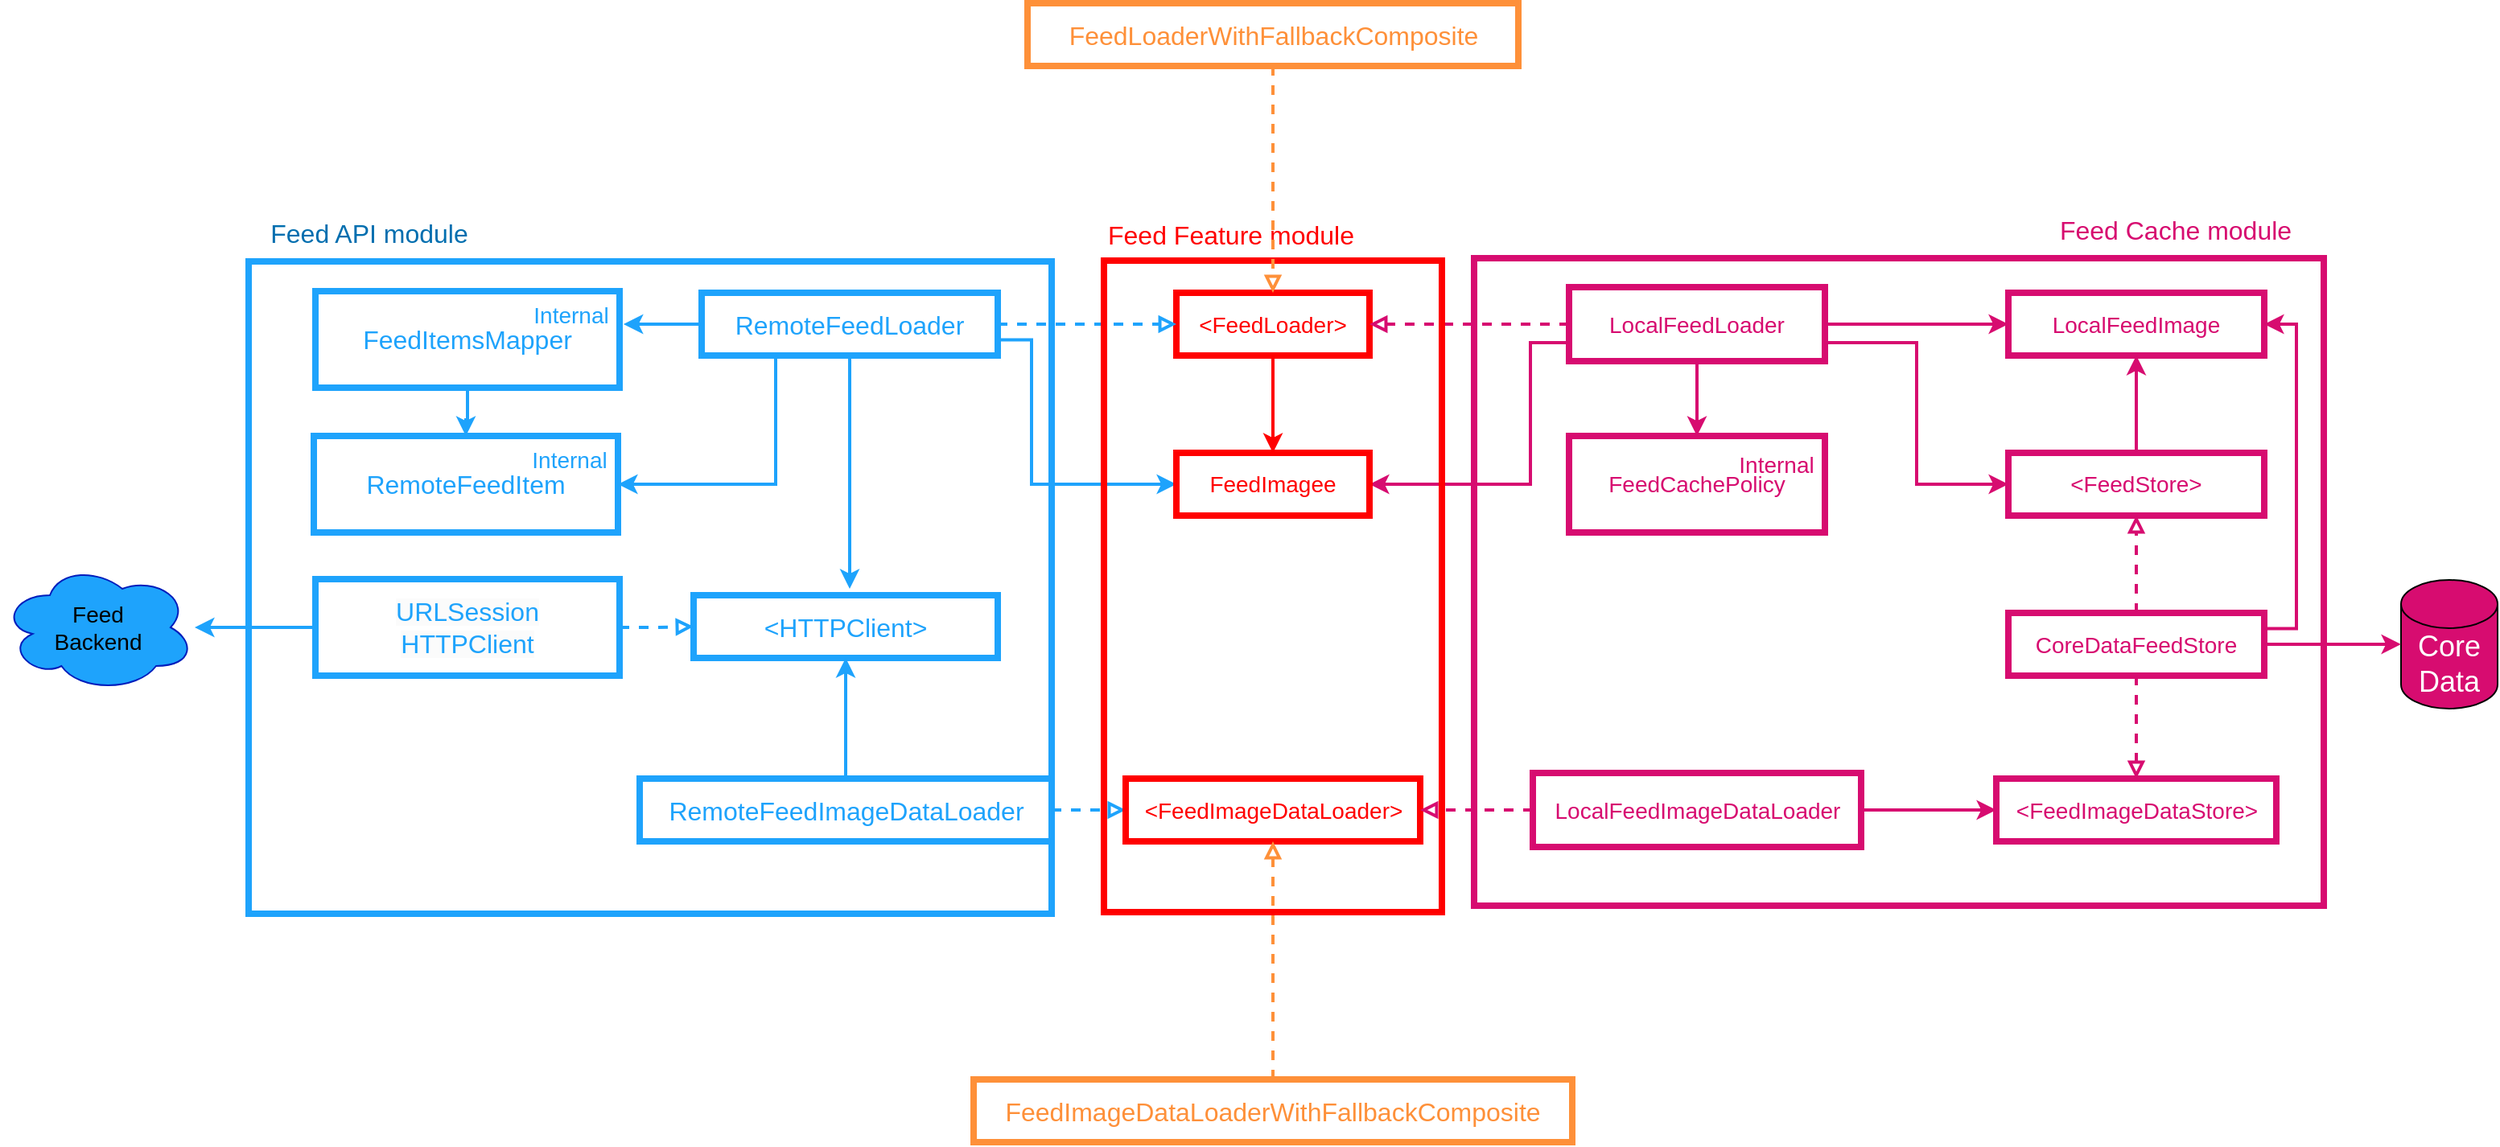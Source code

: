 <mxfile version="24.5.5" type="github">
  <diagram name="Version-1" id="Y2WjuvX7hO9Vn0jHDt_I">
    <mxGraphModel dx="1691" dy="1161" grid="0" gridSize="10" guides="1" tooltips="1" connect="1" arrows="1" fold="1" page="1" pageScale="1" pageWidth="1400" pageHeight="850" math="0" shadow="0">
      <root>
        <mxCell id="0" />
        <mxCell id="1" parent="0" />
        <mxCell id="DaBoR0gVyzuO1eZjZUi0-1" style="edgeStyle=orthogonalEdgeStyle;rounded=0;orthogonalLoop=1;jettySize=auto;html=1;exitX=0.5;exitY=1;exitDx=0;exitDy=0;entryX=0.5;entryY=0;entryDx=0;entryDy=0;strokeColor=#FF0000;strokeWidth=2;" parent="1" source="DaBoR0gVyzuO1eZjZUi0-2" target="DaBoR0gVyzuO1eZjZUi0-31" edge="1">
          <mxGeometry relative="1" as="geometry" />
        </mxCell>
        <mxCell id="DaBoR0gVyzuO1eZjZUi0-2" value="&lt;font style=&quot;font-size: 14px;&quot;&gt;&amp;lt;FeedLoader&amp;gt;&lt;/font&gt;" style="rounded=0;whiteSpace=wrap;html=1;fillColor=none;strokeColor=#FF0000;strokeWidth=4;fontSize=14;fontColor=#FF0000;" parent="1" vertex="1">
          <mxGeometry x="785" y="258" width="120" height="39" as="geometry" />
        </mxCell>
        <mxCell id="DaBoR0gVyzuO1eZjZUi0-3" style="edgeStyle=orthogonalEdgeStyle;rounded=0;orthogonalLoop=1;jettySize=auto;html=1;entryX=1;entryY=0.5;entryDx=0;entryDy=0;strokeColor=#D70C70;strokeWidth=2;endArrow=block;endFill=0;dashed=1;" parent="1" source="DaBoR0gVyzuO1eZjZUi0-8" target="DaBoR0gVyzuO1eZjZUi0-2" edge="1">
          <mxGeometry relative="1" as="geometry" />
        </mxCell>
        <mxCell id="DaBoR0gVyzuO1eZjZUi0-4" style="edgeStyle=orthogonalEdgeStyle;rounded=0;orthogonalLoop=1;jettySize=auto;html=1;exitX=0;exitY=0.75;exitDx=0;exitDy=0;entryX=1;entryY=0.5;entryDx=0;entryDy=0;strokeColor=#D70C70;strokeWidth=2;" parent="1" source="DaBoR0gVyzuO1eZjZUi0-8" target="DaBoR0gVyzuO1eZjZUi0-31" edge="1">
          <mxGeometry relative="1" as="geometry">
            <Array as="points">
              <mxPoint x="1005" y="289" />
              <mxPoint x="1005" y="377" />
            </Array>
          </mxGeometry>
        </mxCell>
        <mxCell id="DaBoR0gVyzuO1eZjZUi0-5" style="edgeStyle=orthogonalEdgeStyle;rounded=0;orthogonalLoop=1;jettySize=auto;html=1;entryX=0.5;entryY=0;entryDx=0;entryDy=0;strokeColor=#D70C70;strokeWidth=2;" parent="1" source="DaBoR0gVyzuO1eZjZUi0-8" target="DaBoR0gVyzuO1eZjZUi0-38" edge="1">
          <mxGeometry relative="1" as="geometry" />
        </mxCell>
        <mxCell id="DaBoR0gVyzuO1eZjZUi0-6" style="edgeStyle=orthogonalEdgeStyle;rounded=0;orthogonalLoop=1;jettySize=auto;html=1;exitX=1;exitY=0.5;exitDx=0;exitDy=0;entryX=0;entryY=0.5;entryDx=0;entryDy=0;strokeColor=#D70C70;strokeWidth=2;" parent="1" source="DaBoR0gVyzuO1eZjZUi0-8" target="DaBoR0gVyzuO1eZjZUi0-27" edge="1">
          <mxGeometry relative="1" as="geometry" />
        </mxCell>
        <mxCell id="DaBoR0gVyzuO1eZjZUi0-7" style="edgeStyle=orthogonalEdgeStyle;rounded=0;orthogonalLoop=1;jettySize=auto;html=1;exitX=1;exitY=0.75;exitDx=0;exitDy=0;entryX=0;entryY=0.5;entryDx=0;entryDy=0;strokeColor=#D70C70;strokeWidth=2;" parent="1" source="DaBoR0gVyzuO1eZjZUi0-8" target="DaBoR0gVyzuO1eZjZUi0-29" edge="1">
          <mxGeometry relative="1" as="geometry" />
        </mxCell>
        <mxCell id="DaBoR0gVyzuO1eZjZUi0-8" value="&lt;font style=&quot;font-size: 14px;&quot;&gt;LocalFeedLoader&lt;/font&gt;" style="rounded=0;whiteSpace=wrap;html=1;fillColor=none;strokeColor=#D70C70;strokeWidth=4;fontColor=#D70C70;fontSize=14;" parent="1" vertex="1">
          <mxGeometry x="1029" y="254.5" width="159" height="46" as="geometry" />
        </mxCell>
        <mxCell id="DaBoR0gVyzuO1eZjZUi0-9" style="edgeStyle=orthogonalEdgeStyle;rounded=0;orthogonalLoop=1;jettySize=auto;html=1;entryX=0.5;entryY=0;entryDx=0;entryDy=0;strokeColor=#1EA3FC;strokeWidth=2;" parent="1" source="DaBoR0gVyzuO1eZjZUi0-10" target="DaBoR0gVyzuO1eZjZUi0-25" edge="1">
          <mxGeometry relative="1" as="geometry" />
        </mxCell>
        <mxCell id="DaBoR0gVyzuO1eZjZUi0-10" value="&lt;font style=&quot;font-size: 16px;&quot;&gt;FeedItemsMapper&lt;/font&gt;" style="rounded=0;whiteSpace=wrap;html=1;fillColor=none;strokeColor=#1EA3FC;strokeWidth=4;fontColor=#1EA3FC;fontSize=16;" parent="1" vertex="1">
          <mxGeometry x="250" y="257" width="189" height="60" as="geometry" />
        </mxCell>
        <mxCell id="DaBoR0gVyzuO1eZjZUi0-11" style="edgeStyle=orthogonalEdgeStyle;rounded=0;orthogonalLoop=1;jettySize=auto;html=1;exitX=0.5;exitY=1;exitDx=0;exitDy=0;strokeColor=#1EA3FC;strokeWidth=2;" parent="1" source="DaBoR0gVyzuO1eZjZUi0-16" edge="1">
          <mxGeometry relative="1" as="geometry">
            <mxPoint x="582" y="442" as="targetPoint" />
            <mxPoint x="582" y="317" as="sourcePoint" />
          </mxGeometry>
        </mxCell>
        <mxCell id="DaBoR0gVyzuO1eZjZUi0-12" style="edgeStyle=orthogonalEdgeStyle;rounded=0;orthogonalLoop=1;jettySize=auto;html=1;strokeColor=#1EA3FC;strokeWidth=2;" parent="1" source="DaBoR0gVyzuO1eZjZUi0-16" edge="1">
          <mxGeometry relative="1" as="geometry">
            <mxPoint x="441.412" y="277.5" as="targetPoint" />
          </mxGeometry>
        </mxCell>
        <mxCell id="DaBoR0gVyzuO1eZjZUi0-13" style="edgeStyle=orthogonalEdgeStyle;rounded=0;orthogonalLoop=1;jettySize=auto;html=1;exitX=0.25;exitY=1;exitDx=0;exitDy=0;entryX=1;entryY=0.5;entryDx=0;entryDy=0;strokeColor=#1EA3FC;strokeWidth=2;" parent="1" source="DaBoR0gVyzuO1eZjZUi0-16" target="DaBoR0gVyzuO1eZjZUi0-25" edge="1">
          <mxGeometry relative="1" as="geometry" />
        </mxCell>
        <mxCell id="DaBoR0gVyzuO1eZjZUi0-14" style="edgeStyle=orthogonalEdgeStyle;rounded=0;orthogonalLoop=1;jettySize=auto;html=1;entryX=0;entryY=0.5;entryDx=0;entryDy=0;strokeColor=#1EA3FC;strokeWidth=2;dashed=1;endArrow=block;endFill=0;" parent="1" source="DaBoR0gVyzuO1eZjZUi0-16" target="DaBoR0gVyzuO1eZjZUi0-2" edge="1">
          <mxGeometry relative="1" as="geometry" />
        </mxCell>
        <mxCell id="DaBoR0gVyzuO1eZjZUi0-15" style="edgeStyle=orthogonalEdgeStyle;rounded=0;orthogonalLoop=1;jettySize=auto;html=1;exitX=1;exitY=0.75;exitDx=0;exitDy=0;entryX=0;entryY=0.5;entryDx=0;entryDy=0;strokeColor=#1EA3FC;strokeWidth=2;" parent="1" source="DaBoR0gVyzuO1eZjZUi0-16" target="DaBoR0gVyzuO1eZjZUi0-31" edge="1">
          <mxGeometry relative="1" as="geometry">
            <Array as="points">
              <mxPoint x="695" y="287" />
              <mxPoint x="695" y="377" />
            </Array>
          </mxGeometry>
        </mxCell>
        <mxCell id="DaBoR0gVyzuO1eZjZUi0-16" value="&lt;font style=&quot;font-size: 16px;&quot;&gt;RemoteFeedLoader&lt;/font&gt;" style="rounded=0;whiteSpace=wrap;html=1;fillColor=none;strokeColor=#1EA3FC;strokeWidth=4;fontColor=#1EA3FC;fontSize=16;" parent="1" vertex="1">
          <mxGeometry x="490" y="258" width="184" height="39" as="geometry" />
        </mxCell>
        <mxCell id="DaBoR0gVyzuO1eZjZUi0-17" value="&lt;font style=&quot;font-size: 16px;&quot;&gt;&amp;lt;HTTPClient&amp;gt;&lt;/font&gt;" style="rounded=0;whiteSpace=wrap;html=1;fillColor=none;strokeColor=#1EA3FC;strokeWidth=4;fontColor=#1EA3FC;fontSize=16;" parent="1" vertex="1">
          <mxGeometry x="485" y="446" width="189" height="39" as="geometry" />
        </mxCell>
        <mxCell id="DaBoR0gVyzuO1eZjZUi0-18" value="&lt;font style=&quot;font-size: 14px;&quot;&gt;Feed&lt;br style=&quot;font-size: 14px;&quot;&gt;Backend&lt;/font&gt;" style="ellipse;shape=cloud;whiteSpace=wrap;html=1;fillColor=#1ea3fc;fontColor=#000000;strokeColor=#001DBC;fontSize=14;" parent="1" vertex="1">
          <mxGeometry x="55" y="426" width="120" height="80" as="geometry" />
        </mxCell>
        <mxCell id="DaBoR0gVyzuO1eZjZUi0-19" style="edgeStyle=orthogonalEdgeStyle;rounded=0;orthogonalLoop=1;jettySize=auto;html=1;exitX=1;exitY=0.5;exitDx=0;exitDy=0;entryX=0;entryY=0.5;entryDx=0;entryDy=0;strokeWidth=2;endArrow=block;endFill=0;dashed=1;strokeColor=#1EA3FC;" parent="1" source="DaBoR0gVyzuO1eZjZUi0-21" target="DaBoR0gVyzuO1eZjZUi0-17" edge="1">
          <mxGeometry relative="1" as="geometry" />
        </mxCell>
        <mxCell id="DaBoR0gVyzuO1eZjZUi0-20" style="edgeStyle=orthogonalEdgeStyle;rounded=0;orthogonalLoop=1;jettySize=auto;html=1;strokeColor=#1EA3FC;strokeWidth=2;" parent="1" source="DaBoR0gVyzuO1eZjZUi0-21" target="DaBoR0gVyzuO1eZjZUi0-18" edge="1">
          <mxGeometry relative="1" as="geometry" />
        </mxCell>
        <mxCell id="DaBoR0gVyzuO1eZjZUi0-21" value="&lt;span style=&quot;font-family: Helvetica; font-size: 16px; font-style: normal; font-variant-ligatures: normal; font-variant-caps: normal; font-weight: 400; letter-spacing: normal; orphans: 2; text-align: center; text-indent: 0px; text-transform: none; widows: 2; word-spacing: 0px; -webkit-text-stroke-width: 0px; background-color: rgb(251, 251, 251); text-decoration-thickness: initial; text-decoration-style: initial; text-decoration-color: initial; float: none; display: inline !important;&quot;&gt;URLSession&lt;br&gt;HTTPClient&lt;br&gt;&lt;/span&gt;" style="rounded=0;whiteSpace=wrap;html=1;fillColor=none;strokeColor=#1EA3FC;strokeWidth=4;fontColor=#1EA3FC;" parent="1" vertex="1">
          <mxGeometry x="250" y="436" width="189" height="60" as="geometry" />
        </mxCell>
        <mxCell id="DaBoR0gVyzuO1eZjZUi0-22" value="" style="rounded=0;whiteSpace=wrap;html=1;fillColor=none;strokeWidth=4;strokeColor=#1EA3FC;" parent="1" vertex="1">
          <mxGeometry x="208.5" y="238.5" width="499" height="405.5" as="geometry" />
        </mxCell>
        <mxCell id="DaBoR0gVyzuO1eZjZUi0-23" value="Feed API module" style="text;html=1;strokeColor=none;fillColor=none;align=center;verticalAlign=middle;whiteSpace=wrap;rounded=0;strokeWidth=0;fontColor=#006EAF;fontStyle=0;fontSize=16;" parent="1" vertex="1">
          <mxGeometry x="219.5" y="206" width="127" height="30" as="geometry" />
        </mxCell>
        <mxCell id="DaBoR0gVyzuO1eZjZUi0-24" value="&lt;font style=&quot;font-size: 14px;&quot;&gt;Internal&lt;/font&gt;" style="text;html=1;strokeColor=none;fillColor=none;align=center;verticalAlign=middle;whiteSpace=wrap;rounded=0;labelPosition=center;verticalLabelPosition=middle;fontColor=#1EA3FC;" parent="1" vertex="1">
          <mxGeometry x="379" y="257" width="60" height="30" as="geometry" />
        </mxCell>
        <mxCell id="DaBoR0gVyzuO1eZjZUi0-25" value="RemoteFeedItem" style="rounded=0;whiteSpace=wrap;html=1;fillColor=none;strokeColor=#1EA3FC;strokeWidth=4;fontColor=#1EA3FC;fontSize=16;" parent="1" vertex="1">
          <mxGeometry x="249" y="347" width="189" height="60" as="geometry" />
        </mxCell>
        <mxCell id="DaBoR0gVyzuO1eZjZUi0-26" value="&lt;font style=&quot;font-size: 14px;&quot;&gt;Internal&lt;/font&gt;" style="text;html=1;strokeColor=none;fillColor=none;align=center;verticalAlign=middle;whiteSpace=wrap;rounded=0;labelPosition=center;verticalLabelPosition=middle;fontColor=#1EA3FC;" parent="1" vertex="1">
          <mxGeometry x="378" y="347" width="60" height="30" as="geometry" />
        </mxCell>
        <mxCell id="DaBoR0gVyzuO1eZjZUi0-27" value="&lt;font style=&quot;font-size: 14px;&quot;&gt;LocalFeedImage&lt;/font&gt;" style="rounded=0;whiteSpace=wrap;html=1;fillColor=none;strokeColor=#D70C70;strokeWidth=4;fontColor=#D70C70;fontSize=14;" parent="1" vertex="1">
          <mxGeometry x="1302" y="258" width="159" height="39" as="geometry" />
        </mxCell>
        <mxCell id="DaBoR0gVyzuO1eZjZUi0-28" style="edgeStyle=orthogonalEdgeStyle;rounded=0;orthogonalLoop=1;jettySize=auto;html=1;entryX=0.5;entryY=1;entryDx=0;entryDy=0;strokeColor=#D70C70;strokeWidth=2;" parent="1" source="DaBoR0gVyzuO1eZjZUi0-29" target="DaBoR0gVyzuO1eZjZUi0-27" edge="1">
          <mxGeometry relative="1" as="geometry" />
        </mxCell>
        <mxCell id="DaBoR0gVyzuO1eZjZUi0-29" value="&lt;font style=&quot;font-size: 14px;&quot;&gt;&amp;lt;FeedStore&amp;gt;&lt;/font&gt;" style="rounded=0;whiteSpace=wrap;html=1;fillColor=none;strokeColor=#D70C70;strokeWidth=4;fontColor=#D70C70;fontSize=14;" parent="1" vertex="1">
          <mxGeometry x="1302" y="357.5" width="159" height="39" as="geometry" />
        </mxCell>
        <mxCell id="DaBoR0gVyzuO1eZjZUi0-30" value="Feed Cache module" style="text;html=1;strokeColor=none;fillColor=none;align=center;verticalAlign=middle;whiteSpace=wrap;rounded=0;strokeWidth=0;fontColor=#D70C70;fontStyle=0;fontSize=16;" parent="1" vertex="1">
          <mxGeometry x="1327" y="204" width="158" height="30" as="geometry" />
        </mxCell>
        <mxCell id="DaBoR0gVyzuO1eZjZUi0-31" value="&lt;font style=&quot;font-size: 14px;&quot;&gt;FeedImagee&lt;/font&gt;" style="rounded=0;whiteSpace=wrap;html=1;fillColor=none;strokeColor=#FF0000;strokeWidth=4;fontSize=14;fontColor=#FF0000;" parent="1" vertex="1">
          <mxGeometry x="785" y="357.5" width="120" height="39" as="geometry" />
        </mxCell>
        <mxCell id="DaBoR0gVyzuO1eZjZUi0-32" value="" style="rounded=0;whiteSpace=wrap;html=1;fillColor=none;strokeWidth=4;strokeColor=#ff0000;" parent="1" vertex="1">
          <mxGeometry x="740" y="238" width="210" height="405" as="geometry" />
        </mxCell>
        <mxCell id="DaBoR0gVyzuO1eZjZUi0-33" style="edgeStyle=orthogonalEdgeStyle;rounded=0;orthogonalLoop=1;jettySize=auto;html=1;entryX=0.5;entryY=1;entryDx=0;entryDy=0;strokeColor=#D70C70;strokeWidth=2;endArrow=block;endFill=0;dashed=1;" parent="1" source="DaBoR0gVyzuO1eZjZUi0-36" target="DaBoR0gVyzuO1eZjZUi0-29" edge="1">
          <mxGeometry relative="1" as="geometry" />
        </mxCell>
        <mxCell id="DaBoR0gVyzuO1eZjZUi0-34" style="edgeStyle=orthogonalEdgeStyle;rounded=0;orthogonalLoop=1;jettySize=auto;html=1;exitX=0.5;exitY=1;exitDx=0;exitDy=0;entryX=0.5;entryY=0;entryDx=0;entryDy=0;strokeColor=#D70C70;strokeWidth=2;endArrow=block;endFill=0;dashed=1;" parent="1" source="DaBoR0gVyzuO1eZjZUi0-36" target="DaBoR0gVyzuO1eZjZUi0-49" edge="1">
          <mxGeometry relative="1" as="geometry" />
        </mxCell>
        <mxCell id="DaBoR0gVyzuO1eZjZUi0-35" style="edgeStyle=orthogonalEdgeStyle;rounded=0;orthogonalLoop=1;jettySize=auto;html=1;exitX=1;exitY=0.25;exitDx=0;exitDy=0;entryX=1;entryY=0.5;entryDx=0;entryDy=0;strokeColor=#D70C70;strokeWidth=2;" parent="1" source="DaBoR0gVyzuO1eZjZUi0-36" target="DaBoR0gVyzuO1eZjZUi0-27" edge="1">
          <mxGeometry relative="1" as="geometry" />
        </mxCell>
        <mxCell id="DaBoR0gVyzuO1eZjZUi0-36" value="&lt;font style=&quot;font-size: 14px;&quot;&gt;CoreDataFeedStore&lt;br&gt;&lt;/font&gt;" style="rounded=0;whiteSpace=wrap;html=1;fillColor=none;strokeColor=#D70C70;strokeWidth=4;fontSize=14;gradientColor=#b3b3b3;fontColor=#D70C70;" parent="1" vertex="1">
          <mxGeometry x="1302" y="457" width="159" height="39" as="geometry" />
        </mxCell>
        <mxCell id="DaBoR0gVyzuO1eZjZUi0-37" value="" style="rounded=0;whiteSpace=wrap;html=1;fillColor=none;strokeWidth=4;strokeColor=#D70C70;" parent="1" vertex="1">
          <mxGeometry x="970" y="236.5" width="528" height="402.5" as="geometry" />
        </mxCell>
        <mxCell id="DaBoR0gVyzuO1eZjZUi0-38" value="&lt;font style=&quot;font-size: 14px;&quot;&gt;FeedCachePolicy&lt;/font&gt;" style="rounded=0;whiteSpace=wrap;html=1;fillColor=none;strokeColor=#D70C70;strokeWidth=4;fontColor=#D70C70;fontSize=14;" parent="1" vertex="1">
          <mxGeometry x="1029" y="347" width="159" height="60" as="geometry" />
        </mxCell>
        <mxCell id="DaBoR0gVyzuO1eZjZUi0-39" value="&lt;font style=&quot;font-size: 14px;&quot;&gt;Internal&lt;/font&gt;" style="text;html=1;strokeColor=none;fillColor=none;align=center;verticalAlign=middle;whiteSpace=wrap;rounded=0;labelPosition=center;verticalLabelPosition=middle;fontColor=#D70C70;" parent="1" vertex="1">
          <mxGeometry x="1128" y="350" width="60" height="30" as="geometry" />
        </mxCell>
        <mxCell id="DaBoR0gVyzuO1eZjZUi0-40" value="&lt;font color=&quot;#ffffff&quot; style=&quot;font-size: 18px;&quot;&gt;Core&lt;br&gt;Data&lt;/font&gt;" style="shape=cylinder3;whiteSpace=wrap;html=1;boundedLbl=1;backgroundOutline=1;size=15;strokeColor=#000000;gradientColor=none;fillColor=#D70C70;gradientDirection=north;strokeWidth=1;" parent="1" vertex="1">
          <mxGeometry x="1546" y="436.5" width="60" height="80" as="geometry" />
        </mxCell>
        <mxCell id="DaBoR0gVyzuO1eZjZUi0-41" style="edgeStyle=orthogonalEdgeStyle;rounded=0;orthogonalLoop=1;jettySize=auto;html=1;entryX=0.5;entryY=1;entryDx=0;entryDy=0;strokeColor=#1EA3FC;strokeWidth=2;" parent="1" source="DaBoR0gVyzuO1eZjZUi0-43" target="DaBoR0gVyzuO1eZjZUi0-17" edge="1">
          <mxGeometry relative="1" as="geometry" />
        </mxCell>
        <mxCell id="DaBoR0gVyzuO1eZjZUi0-42" style="edgeStyle=orthogonalEdgeStyle;rounded=0;orthogonalLoop=1;jettySize=auto;html=1;exitX=1;exitY=0.5;exitDx=0;exitDy=0;entryX=0;entryY=0.5;entryDx=0;entryDy=0;strokeColor=#1EA3FC;strokeWidth=2;dashed=1;endArrow=block;endFill=0;" parent="1" source="DaBoR0gVyzuO1eZjZUi0-43" target="DaBoR0gVyzuO1eZjZUi0-45" edge="1">
          <mxGeometry relative="1" as="geometry" />
        </mxCell>
        <mxCell id="DaBoR0gVyzuO1eZjZUi0-43" value="&lt;font style=&quot;font-size: 16px;&quot;&gt;RemoteFeedImageDataLoader&lt;/font&gt;" style="rounded=0;whiteSpace=wrap;html=1;fillColor=none;strokeColor=#1EA3FC;strokeWidth=4;fontColor=#1EA3FC;fontSize=16;" parent="1" vertex="1">
          <mxGeometry x="451.5" y="560" width="256" height="39" as="geometry" />
        </mxCell>
        <mxCell id="DaBoR0gVyzuO1eZjZUi0-44" value="Feed Feature module" style="text;html=1;strokeColor=none;fillColor=none;align=center;verticalAlign=middle;whiteSpace=wrap;rounded=0;strokeWidth=0;fontColor=#FF0000;fontStyle=0;fontSize=16;" parent="1" vertex="1">
          <mxGeometry x="740" y="207" width="158" height="30" as="geometry" />
        </mxCell>
        <mxCell id="DaBoR0gVyzuO1eZjZUi0-45" value="&lt;font style=&quot;font-size: 14px;&quot;&gt;&amp;lt;FeedImageDataLoader&amp;gt;&lt;/font&gt;" style="rounded=0;whiteSpace=wrap;html=1;fillColor=none;strokeColor=#FF0000;strokeWidth=4;fontSize=14;fontColor=#FF0000;" parent="1" vertex="1">
          <mxGeometry x="753.5" y="560" width="183" height="39" as="geometry" />
        </mxCell>
        <mxCell id="DaBoR0gVyzuO1eZjZUi0-46" style="edgeStyle=orthogonalEdgeStyle;rounded=0;orthogonalLoop=1;jettySize=auto;html=1;entryX=1;entryY=0.5;entryDx=0;entryDy=0;strokeColor=#D70C70;strokeWidth=2;endArrow=block;endFill=0;dashed=1;" parent="1" source="DaBoR0gVyzuO1eZjZUi0-48" target="DaBoR0gVyzuO1eZjZUi0-45" edge="1">
          <mxGeometry relative="1" as="geometry" />
        </mxCell>
        <mxCell id="DaBoR0gVyzuO1eZjZUi0-47" style="edgeStyle=orthogonalEdgeStyle;rounded=0;orthogonalLoop=1;jettySize=auto;html=1;entryX=0;entryY=0.5;entryDx=0;entryDy=0;strokeColor=#D70C70;strokeWidth=2;" parent="1" source="DaBoR0gVyzuO1eZjZUi0-48" target="DaBoR0gVyzuO1eZjZUi0-49" edge="1">
          <mxGeometry relative="1" as="geometry" />
        </mxCell>
        <mxCell id="DaBoR0gVyzuO1eZjZUi0-48" value="LocalFeedImageDataLoader" style="rounded=0;whiteSpace=wrap;html=1;fillColor=none;strokeColor=#D70C70;strokeWidth=4;fontColor=#D70C70;fontSize=14;" parent="1" vertex="1">
          <mxGeometry x="1006.5" y="556.5" width="204" height="46" as="geometry" />
        </mxCell>
        <mxCell id="DaBoR0gVyzuO1eZjZUi0-49" value="&lt;font style=&quot;font-size: 14px;&quot;&gt;&amp;lt;FeedImageDataStore&amp;gt;&lt;br&gt;&lt;/font&gt;" style="rounded=0;whiteSpace=wrap;html=1;fillColor=none;strokeColor=#D70C70;strokeWidth=4;fontSize=14;gradientColor=#b3b3b3;fontColor=#D70C70;" parent="1" vertex="1">
          <mxGeometry x="1294.5" y="560" width="174" height="39" as="geometry" />
        </mxCell>
        <mxCell id="DaBoR0gVyzuO1eZjZUi0-50" style="edgeStyle=orthogonalEdgeStyle;rounded=0;orthogonalLoop=1;jettySize=auto;html=1;exitX=1;exitY=0.5;exitDx=0;exitDy=0;entryX=0;entryY=0.5;entryDx=0;entryDy=0;entryPerimeter=0;strokeColor=#D70C70;strokeWidth=2;" parent="1" source="DaBoR0gVyzuO1eZjZUi0-36" target="DaBoR0gVyzuO1eZjZUi0-40" edge="1">
          <mxGeometry relative="1" as="geometry" />
        </mxCell>
        <mxCell id="502LVH5s2Y_56XpgMkL3-6" style="edgeStyle=orthogonalEdgeStyle;rounded=0;orthogonalLoop=1;jettySize=auto;html=1;entryX=0.5;entryY=0;entryDx=0;entryDy=0;strokeWidth=2;strokeColor=#fe9039;dashed=1;endArrow=block;endFill=0;" edge="1" parent="1" source="502LVH5s2Y_56XpgMkL3-3" target="DaBoR0gVyzuO1eZjZUi0-2">
          <mxGeometry relative="1" as="geometry" />
        </mxCell>
        <mxCell id="502LVH5s2Y_56XpgMkL3-3" value="&lt;font style=&quot;font-size: 16px;&quot;&gt;FeedLoaderWithFallbackComposite&lt;/font&gt;" style="rounded=0;whiteSpace=wrap;html=1;fillColor=none;strokeColor=#fe9039;strokeWidth=4;fontColor=#FE9039;fontSize=16;" vertex="1" parent="1">
          <mxGeometry x="692.5" y="78" width="305" height="39" as="geometry" />
        </mxCell>
        <mxCell id="502LVH5s2Y_56XpgMkL3-7" style="edgeStyle=orthogonalEdgeStyle;rounded=0;orthogonalLoop=1;jettySize=auto;html=1;entryX=0.5;entryY=1;entryDx=0;entryDy=0;strokeWidth=2;strokeColor=#fe9039;dashed=1;endArrow=block;endFill=0;" edge="1" parent="1" source="502LVH5s2Y_56XpgMkL3-4" target="DaBoR0gVyzuO1eZjZUi0-45">
          <mxGeometry relative="1" as="geometry" />
        </mxCell>
        <mxCell id="502LVH5s2Y_56XpgMkL3-4" value="FeedImageDataLoaderWithFallbackComposite" style="rounded=0;whiteSpace=wrap;html=1;fillColor=none;strokeColor=#FE9039;strokeWidth=4;fontColor=#FE9039;fontSize=16;" vertex="1" parent="1">
          <mxGeometry x="659" y="747" width="372" height="39" as="geometry" />
        </mxCell>
      </root>
    </mxGraphModel>
  </diagram>
</mxfile>
